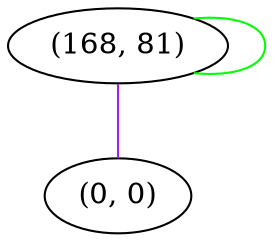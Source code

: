 graph "" {
"(168, 81)";
"(0, 0)";
"(168, 81)" -- "(168, 81)"  [color=green, key=0, weight=2];
"(168, 81)" -- "(0, 0)"  [color=purple, key=0, weight=4];
}
